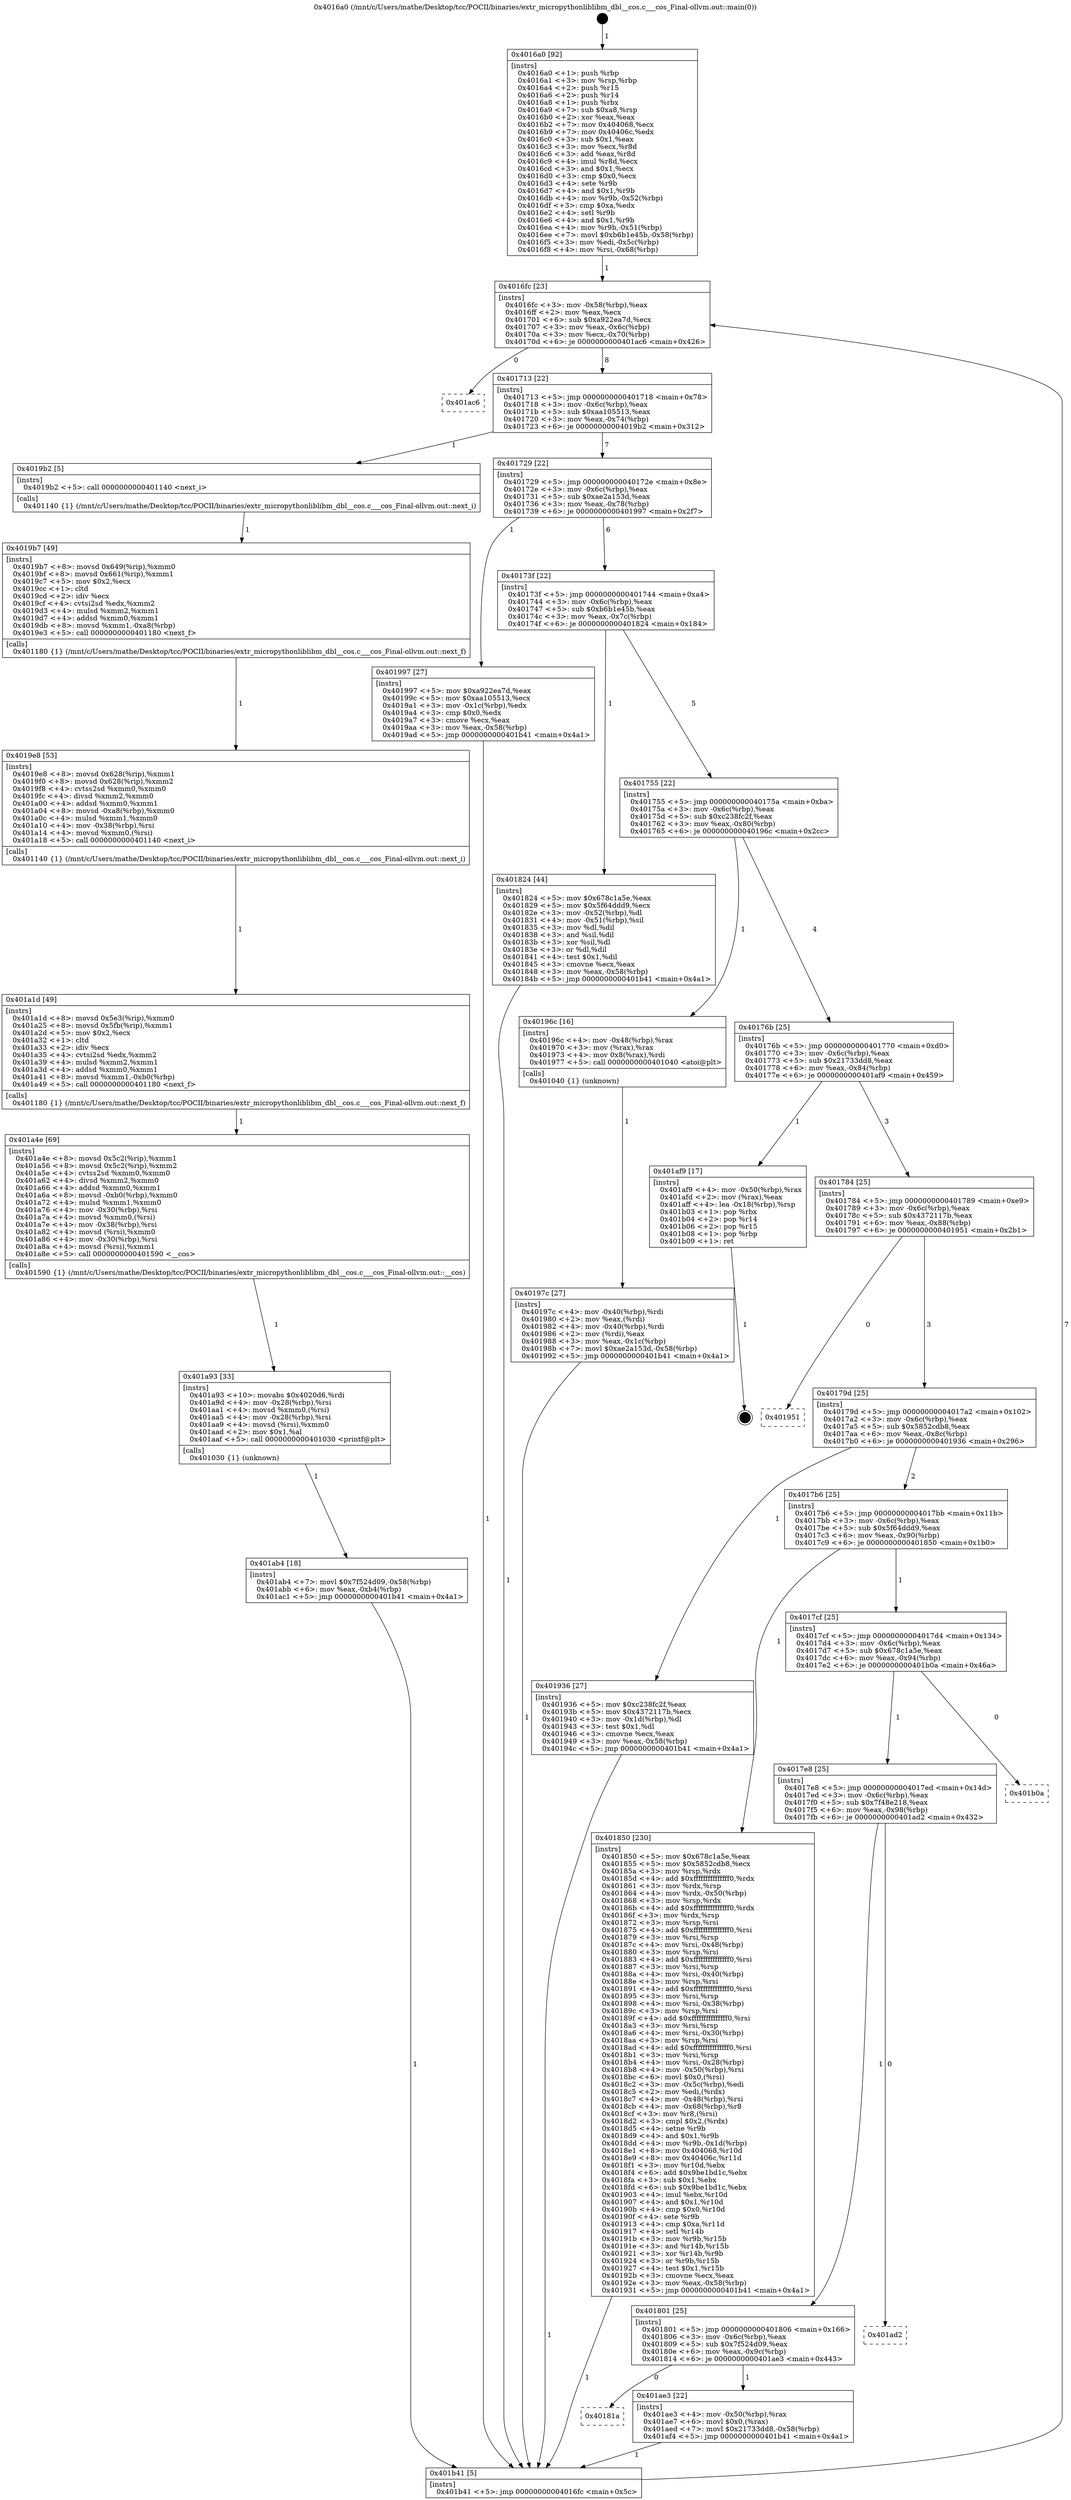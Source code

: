 digraph "0x4016a0" {
  label = "0x4016a0 (/mnt/c/Users/mathe/Desktop/tcc/POCII/binaries/extr_micropythonliblibm_dbl__cos.c___cos_Final-ollvm.out::main(0))"
  labelloc = "t"
  node[shape=record]

  Entry [label="",width=0.3,height=0.3,shape=circle,fillcolor=black,style=filled]
  "0x4016fc" [label="{
     0x4016fc [23]\l
     | [instrs]\l
     &nbsp;&nbsp;0x4016fc \<+3\>: mov -0x58(%rbp),%eax\l
     &nbsp;&nbsp;0x4016ff \<+2\>: mov %eax,%ecx\l
     &nbsp;&nbsp;0x401701 \<+6\>: sub $0xa922ea7d,%ecx\l
     &nbsp;&nbsp;0x401707 \<+3\>: mov %eax,-0x6c(%rbp)\l
     &nbsp;&nbsp;0x40170a \<+3\>: mov %ecx,-0x70(%rbp)\l
     &nbsp;&nbsp;0x40170d \<+6\>: je 0000000000401ac6 \<main+0x426\>\l
  }"]
  "0x401ac6" [label="{
     0x401ac6\l
  }", style=dashed]
  "0x401713" [label="{
     0x401713 [22]\l
     | [instrs]\l
     &nbsp;&nbsp;0x401713 \<+5\>: jmp 0000000000401718 \<main+0x78\>\l
     &nbsp;&nbsp;0x401718 \<+3\>: mov -0x6c(%rbp),%eax\l
     &nbsp;&nbsp;0x40171b \<+5\>: sub $0xaa105513,%eax\l
     &nbsp;&nbsp;0x401720 \<+3\>: mov %eax,-0x74(%rbp)\l
     &nbsp;&nbsp;0x401723 \<+6\>: je 00000000004019b2 \<main+0x312\>\l
  }"]
  Exit [label="",width=0.3,height=0.3,shape=circle,fillcolor=black,style=filled,peripheries=2]
  "0x4019b2" [label="{
     0x4019b2 [5]\l
     | [instrs]\l
     &nbsp;&nbsp;0x4019b2 \<+5\>: call 0000000000401140 \<next_i\>\l
     | [calls]\l
     &nbsp;&nbsp;0x401140 \{1\} (/mnt/c/Users/mathe/Desktop/tcc/POCII/binaries/extr_micropythonliblibm_dbl__cos.c___cos_Final-ollvm.out::next_i)\l
  }"]
  "0x401729" [label="{
     0x401729 [22]\l
     | [instrs]\l
     &nbsp;&nbsp;0x401729 \<+5\>: jmp 000000000040172e \<main+0x8e\>\l
     &nbsp;&nbsp;0x40172e \<+3\>: mov -0x6c(%rbp),%eax\l
     &nbsp;&nbsp;0x401731 \<+5\>: sub $0xae2a153d,%eax\l
     &nbsp;&nbsp;0x401736 \<+3\>: mov %eax,-0x78(%rbp)\l
     &nbsp;&nbsp;0x401739 \<+6\>: je 0000000000401997 \<main+0x2f7\>\l
  }"]
  "0x40181a" [label="{
     0x40181a\l
  }", style=dashed]
  "0x401997" [label="{
     0x401997 [27]\l
     | [instrs]\l
     &nbsp;&nbsp;0x401997 \<+5\>: mov $0xa922ea7d,%eax\l
     &nbsp;&nbsp;0x40199c \<+5\>: mov $0xaa105513,%ecx\l
     &nbsp;&nbsp;0x4019a1 \<+3\>: mov -0x1c(%rbp),%edx\l
     &nbsp;&nbsp;0x4019a4 \<+3\>: cmp $0x0,%edx\l
     &nbsp;&nbsp;0x4019a7 \<+3\>: cmove %ecx,%eax\l
     &nbsp;&nbsp;0x4019aa \<+3\>: mov %eax,-0x58(%rbp)\l
     &nbsp;&nbsp;0x4019ad \<+5\>: jmp 0000000000401b41 \<main+0x4a1\>\l
  }"]
  "0x40173f" [label="{
     0x40173f [22]\l
     | [instrs]\l
     &nbsp;&nbsp;0x40173f \<+5\>: jmp 0000000000401744 \<main+0xa4\>\l
     &nbsp;&nbsp;0x401744 \<+3\>: mov -0x6c(%rbp),%eax\l
     &nbsp;&nbsp;0x401747 \<+5\>: sub $0xb6b1e45b,%eax\l
     &nbsp;&nbsp;0x40174c \<+3\>: mov %eax,-0x7c(%rbp)\l
     &nbsp;&nbsp;0x40174f \<+6\>: je 0000000000401824 \<main+0x184\>\l
  }"]
  "0x401ae3" [label="{
     0x401ae3 [22]\l
     | [instrs]\l
     &nbsp;&nbsp;0x401ae3 \<+4\>: mov -0x50(%rbp),%rax\l
     &nbsp;&nbsp;0x401ae7 \<+6\>: movl $0x0,(%rax)\l
     &nbsp;&nbsp;0x401aed \<+7\>: movl $0x21733dd8,-0x58(%rbp)\l
     &nbsp;&nbsp;0x401af4 \<+5\>: jmp 0000000000401b41 \<main+0x4a1\>\l
  }"]
  "0x401824" [label="{
     0x401824 [44]\l
     | [instrs]\l
     &nbsp;&nbsp;0x401824 \<+5\>: mov $0x678c1a5e,%eax\l
     &nbsp;&nbsp;0x401829 \<+5\>: mov $0x5f64ddd9,%ecx\l
     &nbsp;&nbsp;0x40182e \<+3\>: mov -0x52(%rbp),%dl\l
     &nbsp;&nbsp;0x401831 \<+4\>: mov -0x51(%rbp),%sil\l
     &nbsp;&nbsp;0x401835 \<+3\>: mov %dl,%dil\l
     &nbsp;&nbsp;0x401838 \<+3\>: and %sil,%dil\l
     &nbsp;&nbsp;0x40183b \<+3\>: xor %sil,%dl\l
     &nbsp;&nbsp;0x40183e \<+3\>: or %dl,%dil\l
     &nbsp;&nbsp;0x401841 \<+4\>: test $0x1,%dil\l
     &nbsp;&nbsp;0x401845 \<+3\>: cmovne %ecx,%eax\l
     &nbsp;&nbsp;0x401848 \<+3\>: mov %eax,-0x58(%rbp)\l
     &nbsp;&nbsp;0x40184b \<+5\>: jmp 0000000000401b41 \<main+0x4a1\>\l
  }"]
  "0x401755" [label="{
     0x401755 [22]\l
     | [instrs]\l
     &nbsp;&nbsp;0x401755 \<+5\>: jmp 000000000040175a \<main+0xba\>\l
     &nbsp;&nbsp;0x40175a \<+3\>: mov -0x6c(%rbp),%eax\l
     &nbsp;&nbsp;0x40175d \<+5\>: sub $0xc238fc2f,%eax\l
     &nbsp;&nbsp;0x401762 \<+3\>: mov %eax,-0x80(%rbp)\l
     &nbsp;&nbsp;0x401765 \<+6\>: je 000000000040196c \<main+0x2cc\>\l
  }"]
  "0x401b41" [label="{
     0x401b41 [5]\l
     | [instrs]\l
     &nbsp;&nbsp;0x401b41 \<+5\>: jmp 00000000004016fc \<main+0x5c\>\l
  }"]
  "0x4016a0" [label="{
     0x4016a0 [92]\l
     | [instrs]\l
     &nbsp;&nbsp;0x4016a0 \<+1\>: push %rbp\l
     &nbsp;&nbsp;0x4016a1 \<+3\>: mov %rsp,%rbp\l
     &nbsp;&nbsp;0x4016a4 \<+2\>: push %r15\l
     &nbsp;&nbsp;0x4016a6 \<+2\>: push %r14\l
     &nbsp;&nbsp;0x4016a8 \<+1\>: push %rbx\l
     &nbsp;&nbsp;0x4016a9 \<+7\>: sub $0xa8,%rsp\l
     &nbsp;&nbsp;0x4016b0 \<+2\>: xor %eax,%eax\l
     &nbsp;&nbsp;0x4016b2 \<+7\>: mov 0x404068,%ecx\l
     &nbsp;&nbsp;0x4016b9 \<+7\>: mov 0x40406c,%edx\l
     &nbsp;&nbsp;0x4016c0 \<+3\>: sub $0x1,%eax\l
     &nbsp;&nbsp;0x4016c3 \<+3\>: mov %ecx,%r8d\l
     &nbsp;&nbsp;0x4016c6 \<+3\>: add %eax,%r8d\l
     &nbsp;&nbsp;0x4016c9 \<+4\>: imul %r8d,%ecx\l
     &nbsp;&nbsp;0x4016cd \<+3\>: and $0x1,%ecx\l
     &nbsp;&nbsp;0x4016d0 \<+3\>: cmp $0x0,%ecx\l
     &nbsp;&nbsp;0x4016d3 \<+4\>: sete %r9b\l
     &nbsp;&nbsp;0x4016d7 \<+4\>: and $0x1,%r9b\l
     &nbsp;&nbsp;0x4016db \<+4\>: mov %r9b,-0x52(%rbp)\l
     &nbsp;&nbsp;0x4016df \<+3\>: cmp $0xa,%edx\l
     &nbsp;&nbsp;0x4016e2 \<+4\>: setl %r9b\l
     &nbsp;&nbsp;0x4016e6 \<+4\>: and $0x1,%r9b\l
     &nbsp;&nbsp;0x4016ea \<+4\>: mov %r9b,-0x51(%rbp)\l
     &nbsp;&nbsp;0x4016ee \<+7\>: movl $0xb6b1e45b,-0x58(%rbp)\l
     &nbsp;&nbsp;0x4016f5 \<+3\>: mov %edi,-0x5c(%rbp)\l
     &nbsp;&nbsp;0x4016f8 \<+4\>: mov %rsi,-0x68(%rbp)\l
  }"]
  "0x401801" [label="{
     0x401801 [25]\l
     | [instrs]\l
     &nbsp;&nbsp;0x401801 \<+5\>: jmp 0000000000401806 \<main+0x166\>\l
     &nbsp;&nbsp;0x401806 \<+3\>: mov -0x6c(%rbp),%eax\l
     &nbsp;&nbsp;0x401809 \<+5\>: sub $0x7f524d09,%eax\l
     &nbsp;&nbsp;0x40180e \<+6\>: mov %eax,-0x9c(%rbp)\l
     &nbsp;&nbsp;0x401814 \<+6\>: je 0000000000401ae3 \<main+0x443\>\l
  }"]
  "0x40196c" [label="{
     0x40196c [16]\l
     | [instrs]\l
     &nbsp;&nbsp;0x40196c \<+4\>: mov -0x48(%rbp),%rax\l
     &nbsp;&nbsp;0x401970 \<+3\>: mov (%rax),%rax\l
     &nbsp;&nbsp;0x401973 \<+4\>: mov 0x8(%rax),%rdi\l
     &nbsp;&nbsp;0x401977 \<+5\>: call 0000000000401040 \<atoi@plt\>\l
     | [calls]\l
     &nbsp;&nbsp;0x401040 \{1\} (unknown)\l
  }"]
  "0x40176b" [label="{
     0x40176b [25]\l
     | [instrs]\l
     &nbsp;&nbsp;0x40176b \<+5\>: jmp 0000000000401770 \<main+0xd0\>\l
     &nbsp;&nbsp;0x401770 \<+3\>: mov -0x6c(%rbp),%eax\l
     &nbsp;&nbsp;0x401773 \<+5\>: sub $0x21733dd8,%eax\l
     &nbsp;&nbsp;0x401778 \<+6\>: mov %eax,-0x84(%rbp)\l
     &nbsp;&nbsp;0x40177e \<+6\>: je 0000000000401af9 \<main+0x459\>\l
  }"]
  "0x401ad2" [label="{
     0x401ad2\l
  }", style=dashed]
  "0x401af9" [label="{
     0x401af9 [17]\l
     | [instrs]\l
     &nbsp;&nbsp;0x401af9 \<+4\>: mov -0x50(%rbp),%rax\l
     &nbsp;&nbsp;0x401afd \<+2\>: mov (%rax),%eax\l
     &nbsp;&nbsp;0x401aff \<+4\>: lea -0x18(%rbp),%rsp\l
     &nbsp;&nbsp;0x401b03 \<+1\>: pop %rbx\l
     &nbsp;&nbsp;0x401b04 \<+2\>: pop %r14\l
     &nbsp;&nbsp;0x401b06 \<+2\>: pop %r15\l
     &nbsp;&nbsp;0x401b08 \<+1\>: pop %rbp\l
     &nbsp;&nbsp;0x401b09 \<+1\>: ret\l
  }"]
  "0x401784" [label="{
     0x401784 [25]\l
     | [instrs]\l
     &nbsp;&nbsp;0x401784 \<+5\>: jmp 0000000000401789 \<main+0xe9\>\l
     &nbsp;&nbsp;0x401789 \<+3\>: mov -0x6c(%rbp),%eax\l
     &nbsp;&nbsp;0x40178c \<+5\>: sub $0x4372117b,%eax\l
     &nbsp;&nbsp;0x401791 \<+6\>: mov %eax,-0x88(%rbp)\l
     &nbsp;&nbsp;0x401797 \<+6\>: je 0000000000401951 \<main+0x2b1\>\l
  }"]
  "0x4017e8" [label="{
     0x4017e8 [25]\l
     | [instrs]\l
     &nbsp;&nbsp;0x4017e8 \<+5\>: jmp 00000000004017ed \<main+0x14d\>\l
     &nbsp;&nbsp;0x4017ed \<+3\>: mov -0x6c(%rbp),%eax\l
     &nbsp;&nbsp;0x4017f0 \<+5\>: sub $0x7f48e218,%eax\l
     &nbsp;&nbsp;0x4017f5 \<+6\>: mov %eax,-0x98(%rbp)\l
     &nbsp;&nbsp;0x4017fb \<+6\>: je 0000000000401ad2 \<main+0x432\>\l
  }"]
  "0x401951" [label="{
     0x401951\l
  }", style=dashed]
  "0x40179d" [label="{
     0x40179d [25]\l
     | [instrs]\l
     &nbsp;&nbsp;0x40179d \<+5\>: jmp 00000000004017a2 \<main+0x102\>\l
     &nbsp;&nbsp;0x4017a2 \<+3\>: mov -0x6c(%rbp),%eax\l
     &nbsp;&nbsp;0x4017a5 \<+5\>: sub $0x5852cdb8,%eax\l
     &nbsp;&nbsp;0x4017aa \<+6\>: mov %eax,-0x8c(%rbp)\l
     &nbsp;&nbsp;0x4017b0 \<+6\>: je 0000000000401936 \<main+0x296\>\l
  }"]
  "0x401b0a" [label="{
     0x401b0a\l
  }", style=dashed]
  "0x401936" [label="{
     0x401936 [27]\l
     | [instrs]\l
     &nbsp;&nbsp;0x401936 \<+5\>: mov $0xc238fc2f,%eax\l
     &nbsp;&nbsp;0x40193b \<+5\>: mov $0x4372117b,%ecx\l
     &nbsp;&nbsp;0x401940 \<+3\>: mov -0x1d(%rbp),%dl\l
     &nbsp;&nbsp;0x401943 \<+3\>: test $0x1,%dl\l
     &nbsp;&nbsp;0x401946 \<+3\>: cmovne %ecx,%eax\l
     &nbsp;&nbsp;0x401949 \<+3\>: mov %eax,-0x58(%rbp)\l
     &nbsp;&nbsp;0x40194c \<+5\>: jmp 0000000000401b41 \<main+0x4a1\>\l
  }"]
  "0x4017b6" [label="{
     0x4017b6 [25]\l
     | [instrs]\l
     &nbsp;&nbsp;0x4017b6 \<+5\>: jmp 00000000004017bb \<main+0x11b\>\l
     &nbsp;&nbsp;0x4017bb \<+3\>: mov -0x6c(%rbp),%eax\l
     &nbsp;&nbsp;0x4017be \<+5\>: sub $0x5f64ddd9,%eax\l
     &nbsp;&nbsp;0x4017c3 \<+6\>: mov %eax,-0x90(%rbp)\l
     &nbsp;&nbsp;0x4017c9 \<+6\>: je 0000000000401850 \<main+0x1b0\>\l
  }"]
  "0x401ab4" [label="{
     0x401ab4 [18]\l
     | [instrs]\l
     &nbsp;&nbsp;0x401ab4 \<+7\>: movl $0x7f524d09,-0x58(%rbp)\l
     &nbsp;&nbsp;0x401abb \<+6\>: mov %eax,-0xb4(%rbp)\l
     &nbsp;&nbsp;0x401ac1 \<+5\>: jmp 0000000000401b41 \<main+0x4a1\>\l
  }"]
  "0x401850" [label="{
     0x401850 [230]\l
     | [instrs]\l
     &nbsp;&nbsp;0x401850 \<+5\>: mov $0x678c1a5e,%eax\l
     &nbsp;&nbsp;0x401855 \<+5\>: mov $0x5852cdb8,%ecx\l
     &nbsp;&nbsp;0x40185a \<+3\>: mov %rsp,%rdx\l
     &nbsp;&nbsp;0x40185d \<+4\>: add $0xfffffffffffffff0,%rdx\l
     &nbsp;&nbsp;0x401861 \<+3\>: mov %rdx,%rsp\l
     &nbsp;&nbsp;0x401864 \<+4\>: mov %rdx,-0x50(%rbp)\l
     &nbsp;&nbsp;0x401868 \<+3\>: mov %rsp,%rdx\l
     &nbsp;&nbsp;0x40186b \<+4\>: add $0xfffffffffffffff0,%rdx\l
     &nbsp;&nbsp;0x40186f \<+3\>: mov %rdx,%rsp\l
     &nbsp;&nbsp;0x401872 \<+3\>: mov %rsp,%rsi\l
     &nbsp;&nbsp;0x401875 \<+4\>: add $0xfffffffffffffff0,%rsi\l
     &nbsp;&nbsp;0x401879 \<+3\>: mov %rsi,%rsp\l
     &nbsp;&nbsp;0x40187c \<+4\>: mov %rsi,-0x48(%rbp)\l
     &nbsp;&nbsp;0x401880 \<+3\>: mov %rsp,%rsi\l
     &nbsp;&nbsp;0x401883 \<+4\>: add $0xfffffffffffffff0,%rsi\l
     &nbsp;&nbsp;0x401887 \<+3\>: mov %rsi,%rsp\l
     &nbsp;&nbsp;0x40188a \<+4\>: mov %rsi,-0x40(%rbp)\l
     &nbsp;&nbsp;0x40188e \<+3\>: mov %rsp,%rsi\l
     &nbsp;&nbsp;0x401891 \<+4\>: add $0xfffffffffffffff0,%rsi\l
     &nbsp;&nbsp;0x401895 \<+3\>: mov %rsi,%rsp\l
     &nbsp;&nbsp;0x401898 \<+4\>: mov %rsi,-0x38(%rbp)\l
     &nbsp;&nbsp;0x40189c \<+3\>: mov %rsp,%rsi\l
     &nbsp;&nbsp;0x40189f \<+4\>: add $0xfffffffffffffff0,%rsi\l
     &nbsp;&nbsp;0x4018a3 \<+3\>: mov %rsi,%rsp\l
     &nbsp;&nbsp;0x4018a6 \<+4\>: mov %rsi,-0x30(%rbp)\l
     &nbsp;&nbsp;0x4018aa \<+3\>: mov %rsp,%rsi\l
     &nbsp;&nbsp;0x4018ad \<+4\>: add $0xfffffffffffffff0,%rsi\l
     &nbsp;&nbsp;0x4018b1 \<+3\>: mov %rsi,%rsp\l
     &nbsp;&nbsp;0x4018b4 \<+4\>: mov %rsi,-0x28(%rbp)\l
     &nbsp;&nbsp;0x4018b8 \<+4\>: mov -0x50(%rbp),%rsi\l
     &nbsp;&nbsp;0x4018bc \<+6\>: movl $0x0,(%rsi)\l
     &nbsp;&nbsp;0x4018c2 \<+3\>: mov -0x5c(%rbp),%edi\l
     &nbsp;&nbsp;0x4018c5 \<+2\>: mov %edi,(%rdx)\l
     &nbsp;&nbsp;0x4018c7 \<+4\>: mov -0x48(%rbp),%rsi\l
     &nbsp;&nbsp;0x4018cb \<+4\>: mov -0x68(%rbp),%r8\l
     &nbsp;&nbsp;0x4018cf \<+3\>: mov %r8,(%rsi)\l
     &nbsp;&nbsp;0x4018d2 \<+3\>: cmpl $0x2,(%rdx)\l
     &nbsp;&nbsp;0x4018d5 \<+4\>: setne %r9b\l
     &nbsp;&nbsp;0x4018d9 \<+4\>: and $0x1,%r9b\l
     &nbsp;&nbsp;0x4018dd \<+4\>: mov %r9b,-0x1d(%rbp)\l
     &nbsp;&nbsp;0x4018e1 \<+8\>: mov 0x404068,%r10d\l
     &nbsp;&nbsp;0x4018e9 \<+8\>: mov 0x40406c,%r11d\l
     &nbsp;&nbsp;0x4018f1 \<+3\>: mov %r10d,%ebx\l
     &nbsp;&nbsp;0x4018f4 \<+6\>: add $0x9be1bd1c,%ebx\l
     &nbsp;&nbsp;0x4018fa \<+3\>: sub $0x1,%ebx\l
     &nbsp;&nbsp;0x4018fd \<+6\>: sub $0x9be1bd1c,%ebx\l
     &nbsp;&nbsp;0x401903 \<+4\>: imul %ebx,%r10d\l
     &nbsp;&nbsp;0x401907 \<+4\>: and $0x1,%r10d\l
     &nbsp;&nbsp;0x40190b \<+4\>: cmp $0x0,%r10d\l
     &nbsp;&nbsp;0x40190f \<+4\>: sete %r9b\l
     &nbsp;&nbsp;0x401913 \<+4\>: cmp $0xa,%r11d\l
     &nbsp;&nbsp;0x401917 \<+4\>: setl %r14b\l
     &nbsp;&nbsp;0x40191b \<+3\>: mov %r9b,%r15b\l
     &nbsp;&nbsp;0x40191e \<+3\>: and %r14b,%r15b\l
     &nbsp;&nbsp;0x401921 \<+3\>: xor %r14b,%r9b\l
     &nbsp;&nbsp;0x401924 \<+3\>: or %r9b,%r15b\l
     &nbsp;&nbsp;0x401927 \<+4\>: test $0x1,%r15b\l
     &nbsp;&nbsp;0x40192b \<+3\>: cmovne %ecx,%eax\l
     &nbsp;&nbsp;0x40192e \<+3\>: mov %eax,-0x58(%rbp)\l
     &nbsp;&nbsp;0x401931 \<+5\>: jmp 0000000000401b41 \<main+0x4a1\>\l
  }"]
  "0x4017cf" [label="{
     0x4017cf [25]\l
     | [instrs]\l
     &nbsp;&nbsp;0x4017cf \<+5\>: jmp 00000000004017d4 \<main+0x134\>\l
     &nbsp;&nbsp;0x4017d4 \<+3\>: mov -0x6c(%rbp),%eax\l
     &nbsp;&nbsp;0x4017d7 \<+5\>: sub $0x678c1a5e,%eax\l
     &nbsp;&nbsp;0x4017dc \<+6\>: mov %eax,-0x94(%rbp)\l
     &nbsp;&nbsp;0x4017e2 \<+6\>: je 0000000000401b0a \<main+0x46a\>\l
  }"]
  "0x40197c" [label="{
     0x40197c [27]\l
     | [instrs]\l
     &nbsp;&nbsp;0x40197c \<+4\>: mov -0x40(%rbp),%rdi\l
     &nbsp;&nbsp;0x401980 \<+2\>: mov %eax,(%rdi)\l
     &nbsp;&nbsp;0x401982 \<+4\>: mov -0x40(%rbp),%rdi\l
     &nbsp;&nbsp;0x401986 \<+2\>: mov (%rdi),%eax\l
     &nbsp;&nbsp;0x401988 \<+3\>: mov %eax,-0x1c(%rbp)\l
     &nbsp;&nbsp;0x40198b \<+7\>: movl $0xae2a153d,-0x58(%rbp)\l
     &nbsp;&nbsp;0x401992 \<+5\>: jmp 0000000000401b41 \<main+0x4a1\>\l
  }"]
  "0x4019b7" [label="{
     0x4019b7 [49]\l
     | [instrs]\l
     &nbsp;&nbsp;0x4019b7 \<+8\>: movsd 0x649(%rip),%xmm0\l
     &nbsp;&nbsp;0x4019bf \<+8\>: movsd 0x661(%rip),%xmm1\l
     &nbsp;&nbsp;0x4019c7 \<+5\>: mov $0x2,%ecx\l
     &nbsp;&nbsp;0x4019cc \<+1\>: cltd\l
     &nbsp;&nbsp;0x4019cd \<+2\>: idiv %ecx\l
     &nbsp;&nbsp;0x4019cf \<+4\>: cvtsi2sd %edx,%xmm2\l
     &nbsp;&nbsp;0x4019d3 \<+4\>: mulsd %xmm2,%xmm1\l
     &nbsp;&nbsp;0x4019d7 \<+4\>: addsd %xmm0,%xmm1\l
     &nbsp;&nbsp;0x4019db \<+8\>: movsd %xmm1,-0xa8(%rbp)\l
     &nbsp;&nbsp;0x4019e3 \<+5\>: call 0000000000401180 \<next_f\>\l
     | [calls]\l
     &nbsp;&nbsp;0x401180 \{1\} (/mnt/c/Users/mathe/Desktop/tcc/POCII/binaries/extr_micropythonliblibm_dbl__cos.c___cos_Final-ollvm.out::next_f)\l
  }"]
  "0x4019e8" [label="{
     0x4019e8 [53]\l
     | [instrs]\l
     &nbsp;&nbsp;0x4019e8 \<+8\>: movsd 0x628(%rip),%xmm1\l
     &nbsp;&nbsp;0x4019f0 \<+8\>: movsd 0x628(%rip),%xmm2\l
     &nbsp;&nbsp;0x4019f8 \<+4\>: cvtss2sd %xmm0,%xmm0\l
     &nbsp;&nbsp;0x4019fc \<+4\>: divsd %xmm2,%xmm0\l
     &nbsp;&nbsp;0x401a00 \<+4\>: addsd %xmm0,%xmm1\l
     &nbsp;&nbsp;0x401a04 \<+8\>: movsd -0xa8(%rbp),%xmm0\l
     &nbsp;&nbsp;0x401a0c \<+4\>: mulsd %xmm1,%xmm0\l
     &nbsp;&nbsp;0x401a10 \<+4\>: mov -0x38(%rbp),%rsi\l
     &nbsp;&nbsp;0x401a14 \<+4\>: movsd %xmm0,(%rsi)\l
     &nbsp;&nbsp;0x401a18 \<+5\>: call 0000000000401140 \<next_i\>\l
     | [calls]\l
     &nbsp;&nbsp;0x401140 \{1\} (/mnt/c/Users/mathe/Desktop/tcc/POCII/binaries/extr_micropythonliblibm_dbl__cos.c___cos_Final-ollvm.out::next_i)\l
  }"]
  "0x401a1d" [label="{
     0x401a1d [49]\l
     | [instrs]\l
     &nbsp;&nbsp;0x401a1d \<+8\>: movsd 0x5e3(%rip),%xmm0\l
     &nbsp;&nbsp;0x401a25 \<+8\>: movsd 0x5fb(%rip),%xmm1\l
     &nbsp;&nbsp;0x401a2d \<+5\>: mov $0x2,%ecx\l
     &nbsp;&nbsp;0x401a32 \<+1\>: cltd\l
     &nbsp;&nbsp;0x401a33 \<+2\>: idiv %ecx\l
     &nbsp;&nbsp;0x401a35 \<+4\>: cvtsi2sd %edx,%xmm2\l
     &nbsp;&nbsp;0x401a39 \<+4\>: mulsd %xmm2,%xmm1\l
     &nbsp;&nbsp;0x401a3d \<+4\>: addsd %xmm0,%xmm1\l
     &nbsp;&nbsp;0x401a41 \<+8\>: movsd %xmm1,-0xb0(%rbp)\l
     &nbsp;&nbsp;0x401a49 \<+5\>: call 0000000000401180 \<next_f\>\l
     | [calls]\l
     &nbsp;&nbsp;0x401180 \{1\} (/mnt/c/Users/mathe/Desktop/tcc/POCII/binaries/extr_micropythonliblibm_dbl__cos.c___cos_Final-ollvm.out::next_f)\l
  }"]
  "0x401a4e" [label="{
     0x401a4e [69]\l
     | [instrs]\l
     &nbsp;&nbsp;0x401a4e \<+8\>: movsd 0x5c2(%rip),%xmm1\l
     &nbsp;&nbsp;0x401a56 \<+8\>: movsd 0x5c2(%rip),%xmm2\l
     &nbsp;&nbsp;0x401a5e \<+4\>: cvtss2sd %xmm0,%xmm0\l
     &nbsp;&nbsp;0x401a62 \<+4\>: divsd %xmm2,%xmm0\l
     &nbsp;&nbsp;0x401a66 \<+4\>: addsd %xmm0,%xmm1\l
     &nbsp;&nbsp;0x401a6a \<+8\>: movsd -0xb0(%rbp),%xmm0\l
     &nbsp;&nbsp;0x401a72 \<+4\>: mulsd %xmm1,%xmm0\l
     &nbsp;&nbsp;0x401a76 \<+4\>: mov -0x30(%rbp),%rsi\l
     &nbsp;&nbsp;0x401a7a \<+4\>: movsd %xmm0,(%rsi)\l
     &nbsp;&nbsp;0x401a7e \<+4\>: mov -0x38(%rbp),%rsi\l
     &nbsp;&nbsp;0x401a82 \<+4\>: movsd (%rsi),%xmm0\l
     &nbsp;&nbsp;0x401a86 \<+4\>: mov -0x30(%rbp),%rsi\l
     &nbsp;&nbsp;0x401a8a \<+4\>: movsd (%rsi),%xmm1\l
     &nbsp;&nbsp;0x401a8e \<+5\>: call 0000000000401590 \<__cos\>\l
     | [calls]\l
     &nbsp;&nbsp;0x401590 \{1\} (/mnt/c/Users/mathe/Desktop/tcc/POCII/binaries/extr_micropythonliblibm_dbl__cos.c___cos_Final-ollvm.out::__cos)\l
  }"]
  "0x401a93" [label="{
     0x401a93 [33]\l
     | [instrs]\l
     &nbsp;&nbsp;0x401a93 \<+10\>: movabs $0x4020d6,%rdi\l
     &nbsp;&nbsp;0x401a9d \<+4\>: mov -0x28(%rbp),%rsi\l
     &nbsp;&nbsp;0x401aa1 \<+4\>: movsd %xmm0,(%rsi)\l
     &nbsp;&nbsp;0x401aa5 \<+4\>: mov -0x28(%rbp),%rsi\l
     &nbsp;&nbsp;0x401aa9 \<+4\>: movsd (%rsi),%xmm0\l
     &nbsp;&nbsp;0x401aad \<+2\>: mov $0x1,%al\l
     &nbsp;&nbsp;0x401aaf \<+5\>: call 0000000000401030 \<printf@plt\>\l
     | [calls]\l
     &nbsp;&nbsp;0x401030 \{1\} (unknown)\l
  }"]
  Entry -> "0x4016a0" [label=" 1"]
  "0x4016fc" -> "0x401ac6" [label=" 0"]
  "0x4016fc" -> "0x401713" [label=" 8"]
  "0x401af9" -> Exit [label=" 1"]
  "0x401713" -> "0x4019b2" [label=" 1"]
  "0x401713" -> "0x401729" [label=" 7"]
  "0x401ae3" -> "0x401b41" [label=" 1"]
  "0x401729" -> "0x401997" [label=" 1"]
  "0x401729" -> "0x40173f" [label=" 6"]
  "0x401801" -> "0x40181a" [label=" 0"]
  "0x40173f" -> "0x401824" [label=" 1"]
  "0x40173f" -> "0x401755" [label=" 5"]
  "0x401824" -> "0x401b41" [label=" 1"]
  "0x4016a0" -> "0x4016fc" [label=" 1"]
  "0x401b41" -> "0x4016fc" [label=" 7"]
  "0x401801" -> "0x401ae3" [label=" 1"]
  "0x401755" -> "0x40196c" [label=" 1"]
  "0x401755" -> "0x40176b" [label=" 4"]
  "0x4017e8" -> "0x401801" [label=" 1"]
  "0x40176b" -> "0x401af9" [label=" 1"]
  "0x40176b" -> "0x401784" [label=" 3"]
  "0x4017e8" -> "0x401ad2" [label=" 0"]
  "0x401784" -> "0x401951" [label=" 0"]
  "0x401784" -> "0x40179d" [label=" 3"]
  "0x4017cf" -> "0x4017e8" [label=" 1"]
  "0x40179d" -> "0x401936" [label=" 1"]
  "0x40179d" -> "0x4017b6" [label=" 2"]
  "0x4017cf" -> "0x401b0a" [label=" 0"]
  "0x4017b6" -> "0x401850" [label=" 1"]
  "0x4017b6" -> "0x4017cf" [label=" 1"]
  "0x401850" -> "0x401b41" [label=" 1"]
  "0x401936" -> "0x401b41" [label=" 1"]
  "0x40196c" -> "0x40197c" [label=" 1"]
  "0x40197c" -> "0x401b41" [label=" 1"]
  "0x401997" -> "0x401b41" [label=" 1"]
  "0x4019b2" -> "0x4019b7" [label=" 1"]
  "0x4019b7" -> "0x4019e8" [label=" 1"]
  "0x4019e8" -> "0x401a1d" [label=" 1"]
  "0x401a1d" -> "0x401a4e" [label=" 1"]
  "0x401a4e" -> "0x401a93" [label=" 1"]
  "0x401a93" -> "0x401ab4" [label=" 1"]
  "0x401ab4" -> "0x401b41" [label=" 1"]
}
